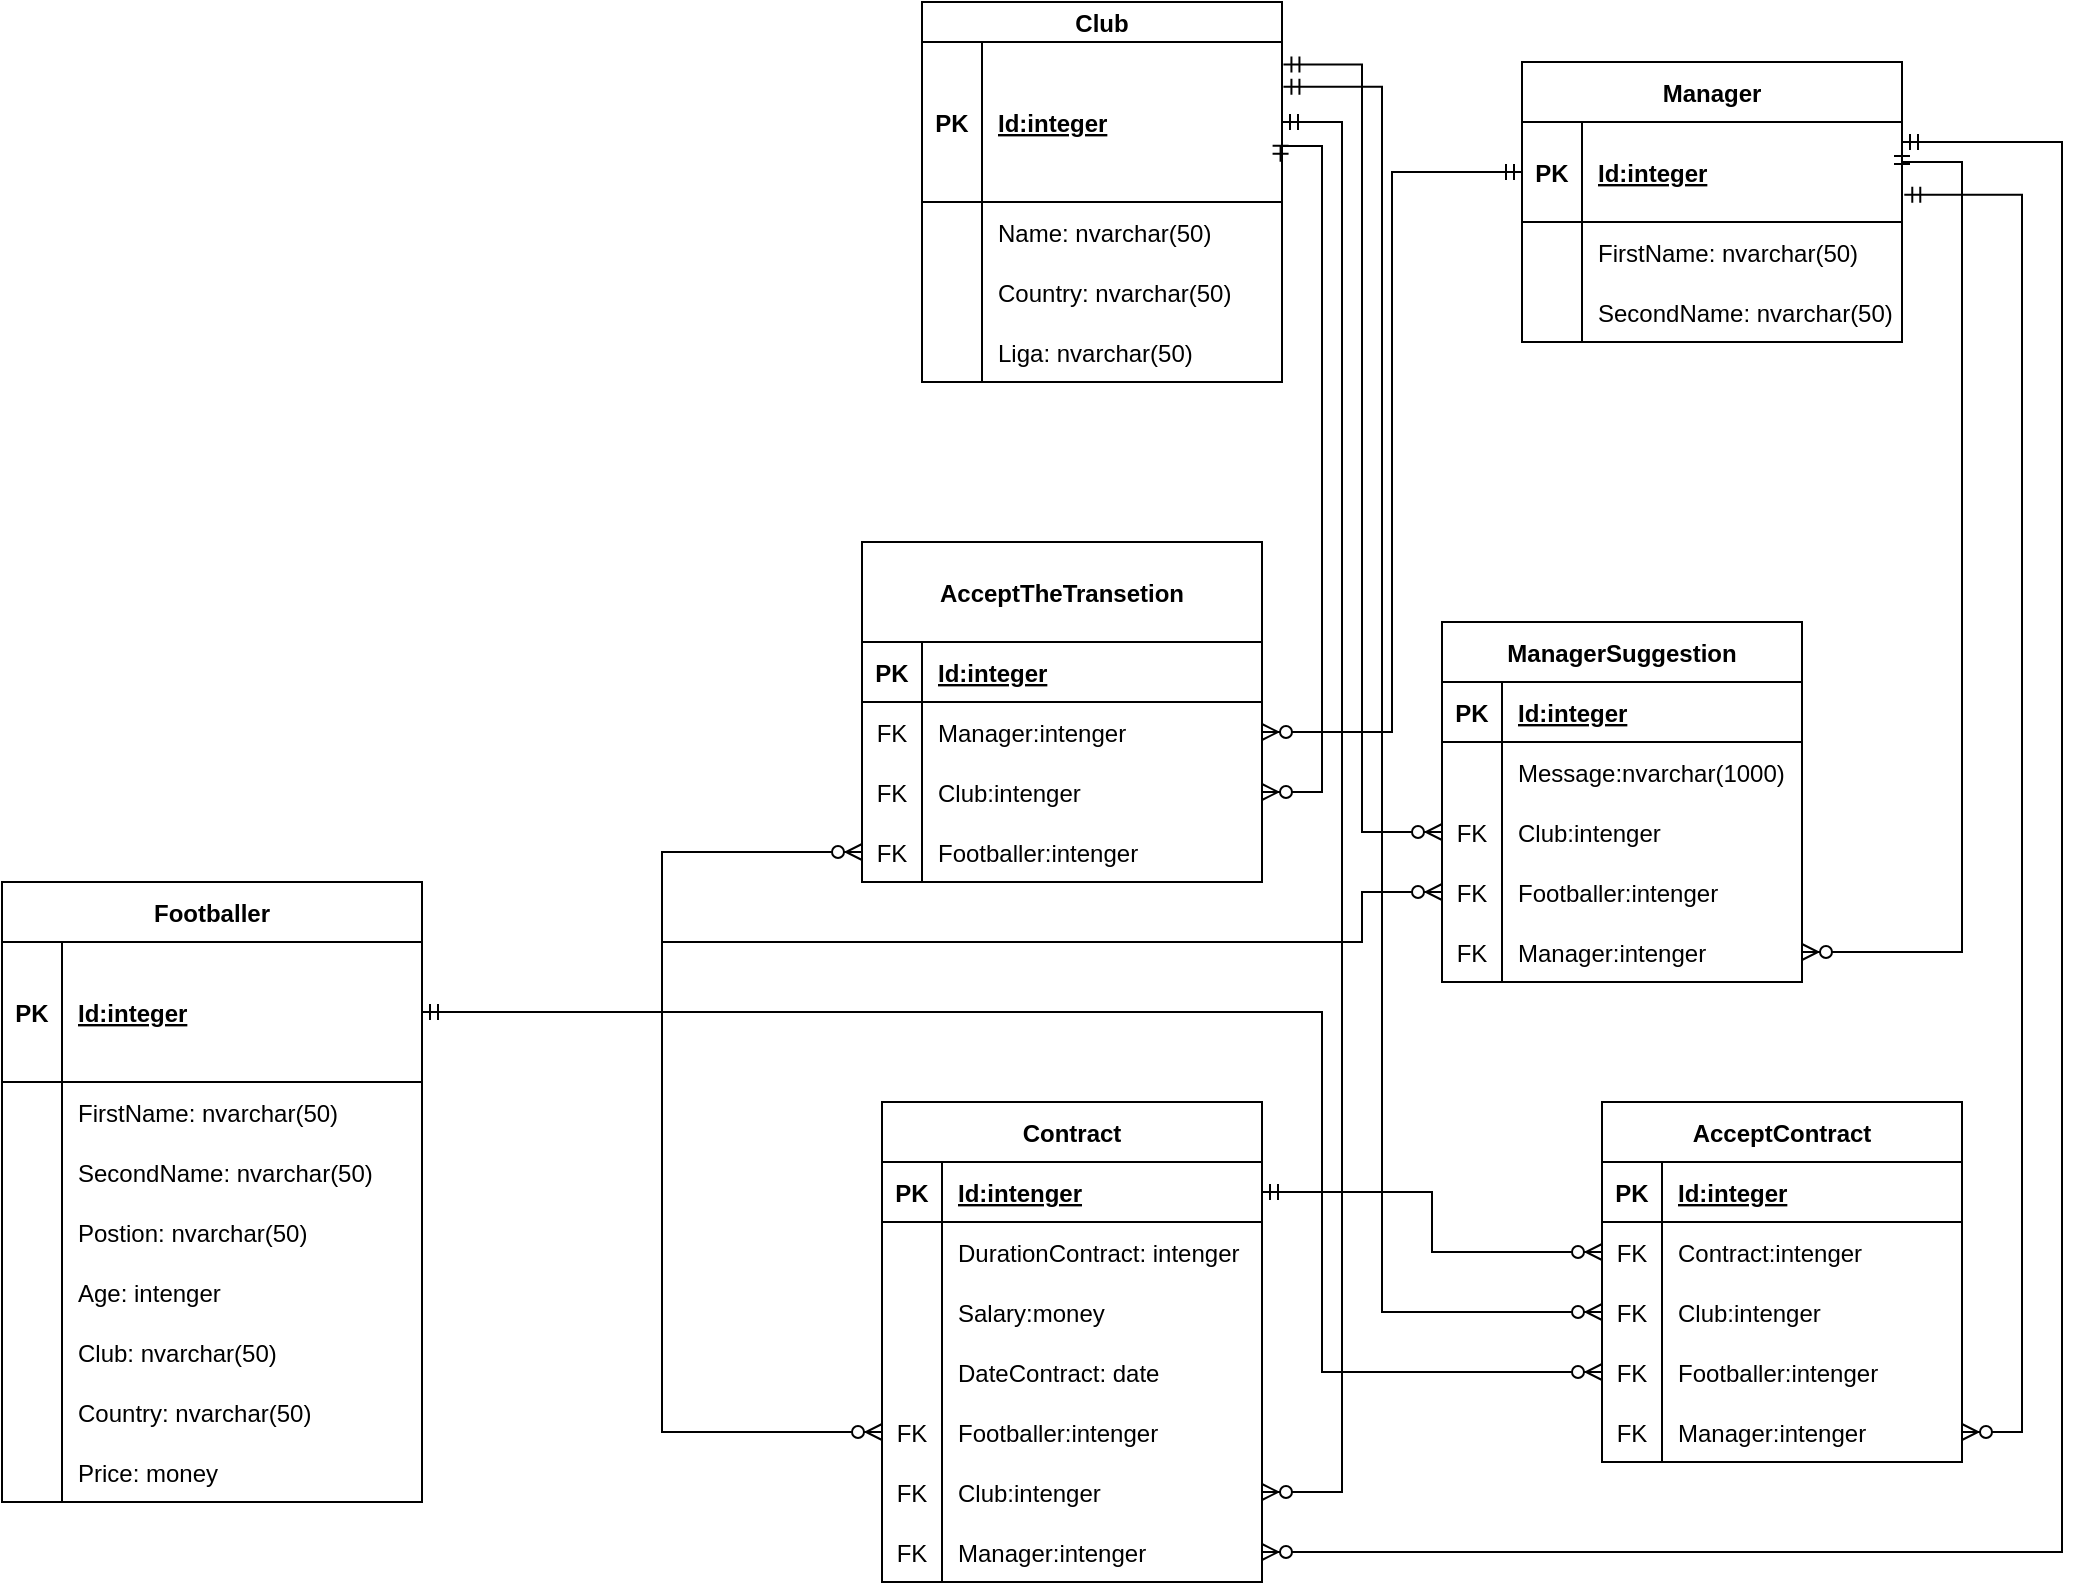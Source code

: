 <mxfile version="15.8.4" type="device"><diagram id="acwVc5v39ysQMTDECfYv" name="Page-1"><mxGraphModel dx="2310" dy="916" grid="1" gridSize="10" guides="1" tooltips="1" connect="1" arrows="1" fold="1" page="1" pageScale="1" pageWidth="827" pageHeight="1169" math="0" shadow="0"><root><mxCell id="0"/><mxCell id="1" parent="0"/><mxCell id="vUeSUn33Qwsp_pRUxLG4-1" value="Footballer" style="shape=table;startSize=30;container=1;collapsible=1;childLayout=tableLayout;fixedRows=1;rowLines=0;fontStyle=1;align=center;resizeLast=1;" parent="1" vertex="1"><mxGeometry x="-90" y="470" width="210" height="310" as="geometry"/></mxCell><mxCell id="vUeSUn33Qwsp_pRUxLG4-2" value="" style="shape=partialRectangle;collapsible=0;dropTarget=0;pointerEvents=0;fillColor=none;top=0;left=0;bottom=1;right=0;points=[[0,0.5],[1,0.5]];portConstraint=eastwest;" parent="vUeSUn33Qwsp_pRUxLG4-1" vertex="1"><mxGeometry y="30" width="210" height="70" as="geometry"/></mxCell><mxCell id="vUeSUn33Qwsp_pRUxLG4-3" value="PK" style="shape=partialRectangle;connectable=0;fillColor=none;top=0;left=0;bottom=0;right=0;fontStyle=1;overflow=hidden;" parent="vUeSUn33Qwsp_pRUxLG4-2" vertex="1"><mxGeometry width="30" height="70" as="geometry"><mxRectangle width="30" height="70" as="alternateBounds"/></mxGeometry></mxCell><mxCell id="vUeSUn33Qwsp_pRUxLG4-4" value="Id:integer" style="shape=partialRectangle;connectable=0;fillColor=none;top=0;left=0;bottom=0;right=0;align=left;spacingLeft=6;fontStyle=5;overflow=hidden;" parent="vUeSUn33Qwsp_pRUxLG4-2" vertex="1"><mxGeometry x="30" width="180" height="70" as="geometry"><mxRectangle width="180" height="70" as="alternateBounds"/></mxGeometry></mxCell><mxCell id="vUeSUn33Qwsp_pRUxLG4-5" value="" style="shape=partialRectangle;collapsible=0;dropTarget=0;pointerEvents=0;fillColor=none;top=0;left=0;bottom=0;right=0;points=[[0,0.5],[1,0.5]];portConstraint=eastwest;" parent="vUeSUn33Qwsp_pRUxLG4-1" vertex="1"><mxGeometry y="100" width="210" height="30" as="geometry"/></mxCell><mxCell id="vUeSUn33Qwsp_pRUxLG4-6" value="" style="shape=partialRectangle;connectable=0;fillColor=none;top=0;left=0;bottom=0;right=0;editable=1;overflow=hidden;" parent="vUeSUn33Qwsp_pRUxLG4-5" vertex="1"><mxGeometry width="30" height="30" as="geometry"><mxRectangle width="30" height="30" as="alternateBounds"/></mxGeometry></mxCell><mxCell id="vUeSUn33Qwsp_pRUxLG4-7" value="FirstName: nvarchar(50)" style="shape=partialRectangle;connectable=0;fillColor=none;top=0;left=0;bottom=0;right=0;align=left;spacingLeft=6;overflow=hidden;" parent="vUeSUn33Qwsp_pRUxLG4-5" vertex="1"><mxGeometry x="30" width="180" height="30" as="geometry"><mxRectangle width="180" height="30" as="alternateBounds"/></mxGeometry></mxCell><mxCell id="vUeSUn33Qwsp_pRUxLG4-8" value="" style="shape=partialRectangle;collapsible=0;dropTarget=0;pointerEvents=0;fillColor=none;top=0;left=0;bottom=0;right=0;points=[[0,0.5],[1,0.5]];portConstraint=eastwest;" parent="vUeSUn33Qwsp_pRUxLG4-1" vertex="1"><mxGeometry y="130" width="210" height="30" as="geometry"/></mxCell><mxCell id="vUeSUn33Qwsp_pRUxLG4-9" value="" style="shape=partialRectangle;connectable=0;fillColor=none;top=0;left=0;bottom=0;right=0;editable=1;overflow=hidden;" parent="vUeSUn33Qwsp_pRUxLG4-8" vertex="1"><mxGeometry width="30" height="30" as="geometry"><mxRectangle width="30" height="30" as="alternateBounds"/></mxGeometry></mxCell><mxCell id="vUeSUn33Qwsp_pRUxLG4-10" value="SecondName: nvarchar(50)" style="shape=partialRectangle;connectable=0;fillColor=none;top=0;left=0;bottom=0;right=0;align=left;spacingLeft=6;overflow=hidden;" parent="vUeSUn33Qwsp_pRUxLG4-8" vertex="1"><mxGeometry x="30" width="180" height="30" as="geometry"><mxRectangle width="180" height="30" as="alternateBounds"/></mxGeometry></mxCell><mxCell id="vUeSUn33Qwsp_pRUxLG4-11" value="" style="shape=partialRectangle;collapsible=0;dropTarget=0;pointerEvents=0;fillColor=none;top=0;left=0;bottom=0;right=0;points=[[0,0.5],[1,0.5]];portConstraint=eastwest;" parent="vUeSUn33Qwsp_pRUxLG4-1" vertex="1"><mxGeometry y="160" width="210" height="30" as="geometry"/></mxCell><mxCell id="vUeSUn33Qwsp_pRUxLG4-12" value="" style="shape=partialRectangle;connectable=0;fillColor=none;top=0;left=0;bottom=0;right=0;editable=1;overflow=hidden;" parent="vUeSUn33Qwsp_pRUxLG4-11" vertex="1"><mxGeometry width="30" height="30" as="geometry"><mxRectangle width="30" height="30" as="alternateBounds"/></mxGeometry></mxCell><mxCell id="vUeSUn33Qwsp_pRUxLG4-13" value="Postion: nvarchar(50)" style="shape=partialRectangle;connectable=0;fillColor=none;top=0;left=0;bottom=0;right=0;align=left;spacingLeft=6;overflow=hidden;" parent="vUeSUn33Qwsp_pRUxLG4-11" vertex="1"><mxGeometry x="30" width="180" height="30" as="geometry"><mxRectangle width="180" height="30" as="alternateBounds"/></mxGeometry></mxCell><mxCell id="vUeSUn33Qwsp_pRUxLG4-15" value="" style="shape=partialRectangle;collapsible=0;dropTarget=0;pointerEvents=0;fillColor=none;top=0;left=0;bottom=0;right=0;points=[[0,0.5],[1,0.5]];portConstraint=eastwest;" parent="vUeSUn33Qwsp_pRUxLG4-1" vertex="1"><mxGeometry y="190" width="210" height="30" as="geometry"/></mxCell><mxCell id="vUeSUn33Qwsp_pRUxLG4-16" value="" style="shape=partialRectangle;connectable=0;fillColor=none;top=0;left=0;bottom=0;right=0;editable=1;overflow=hidden;" parent="vUeSUn33Qwsp_pRUxLG4-15" vertex="1"><mxGeometry width="30" height="30" as="geometry"><mxRectangle width="30" height="30" as="alternateBounds"/></mxGeometry></mxCell><mxCell id="vUeSUn33Qwsp_pRUxLG4-17" value="Age: intenger" style="shape=partialRectangle;connectable=0;fillColor=none;top=0;left=0;bottom=0;right=0;align=left;spacingLeft=6;overflow=hidden;" parent="vUeSUn33Qwsp_pRUxLG4-15" vertex="1"><mxGeometry x="30" width="180" height="30" as="geometry"><mxRectangle width="180" height="30" as="alternateBounds"/></mxGeometry></mxCell><mxCell id="vUeSUn33Qwsp_pRUxLG4-18" value="" style="shape=partialRectangle;collapsible=0;dropTarget=0;pointerEvents=0;fillColor=none;top=0;left=0;bottom=0;right=0;points=[[0,0.5],[1,0.5]];portConstraint=eastwest;" parent="vUeSUn33Qwsp_pRUxLG4-1" vertex="1"><mxGeometry y="220" width="210" height="30" as="geometry"/></mxCell><mxCell id="vUeSUn33Qwsp_pRUxLG4-19" value="" style="shape=partialRectangle;connectable=0;fillColor=none;top=0;left=0;bottom=0;right=0;editable=1;overflow=hidden;" parent="vUeSUn33Qwsp_pRUxLG4-18" vertex="1"><mxGeometry width="30" height="30" as="geometry"><mxRectangle width="30" height="30" as="alternateBounds"/></mxGeometry></mxCell><mxCell id="vUeSUn33Qwsp_pRUxLG4-20" value="Club: nvarchar(50)" style="shape=partialRectangle;connectable=0;fillColor=none;top=0;left=0;bottom=0;right=0;align=left;spacingLeft=6;overflow=hidden;" parent="vUeSUn33Qwsp_pRUxLG4-18" vertex="1"><mxGeometry x="30" width="180" height="30" as="geometry"><mxRectangle width="180" height="30" as="alternateBounds"/></mxGeometry></mxCell><mxCell id="ce2rKL3vM-uXeBooXvQE-56" value="" style="shape=partialRectangle;collapsible=0;dropTarget=0;pointerEvents=0;fillColor=none;top=0;left=0;bottom=0;right=0;points=[[0,0.5],[1,0.5]];portConstraint=eastwest;" parent="vUeSUn33Qwsp_pRUxLG4-1" vertex="1"><mxGeometry y="250" width="210" height="30" as="geometry"/></mxCell><mxCell id="ce2rKL3vM-uXeBooXvQE-57" value="" style="shape=partialRectangle;connectable=0;fillColor=none;top=0;left=0;bottom=0;right=0;editable=1;overflow=hidden;" parent="ce2rKL3vM-uXeBooXvQE-56" vertex="1"><mxGeometry width="30" height="30" as="geometry"><mxRectangle width="30" height="30" as="alternateBounds"/></mxGeometry></mxCell><mxCell id="ce2rKL3vM-uXeBooXvQE-58" value="Country: nvarchar(50)" style="shape=partialRectangle;connectable=0;fillColor=none;top=0;left=0;bottom=0;right=0;align=left;spacingLeft=6;overflow=hidden;" parent="ce2rKL3vM-uXeBooXvQE-56" vertex="1"><mxGeometry x="30" width="180" height="30" as="geometry"><mxRectangle width="180" height="30" as="alternateBounds"/></mxGeometry></mxCell><mxCell id="ce2rKL3vM-uXeBooXvQE-1" value="" style="shape=partialRectangle;collapsible=0;dropTarget=0;pointerEvents=0;fillColor=none;top=0;left=0;bottom=0;right=0;points=[[0,0.5],[1,0.5]];portConstraint=eastwest;" parent="vUeSUn33Qwsp_pRUxLG4-1" vertex="1"><mxGeometry y="280" width="210" height="30" as="geometry"/></mxCell><mxCell id="ce2rKL3vM-uXeBooXvQE-2" value="" style="shape=partialRectangle;connectable=0;fillColor=none;top=0;left=0;bottom=0;right=0;editable=1;overflow=hidden;" parent="ce2rKL3vM-uXeBooXvQE-1" vertex="1"><mxGeometry width="30" height="30" as="geometry"><mxRectangle width="30" height="30" as="alternateBounds"/></mxGeometry></mxCell><mxCell id="ce2rKL3vM-uXeBooXvQE-3" value="Price: money" style="shape=partialRectangle;connectable=0;fillColor=none;top=0;left=0;bottom=0;right=0;align=left;spacingLeft=6;overflow=hidden;" parent="ce2rKL3vM-uXeBooXvQE-1" vertex="1"><mxGeometry x="30" width="180" height="30" as="geometry"><mxRectangle width="180" height="30" as="alternateBounds"/></mxGeometry></mxCell><mxCell id="vUeSUn33Qwsp_pRUxLG4-21" value="Manager" style="shape=table;startSize=30;container=1;collapsible=1;childLayout=tableLayout;fixedRows=1;rowLines=0;fontStyle=1;align=center;resizeLast=1;" parent="1" vertex="1"><mxGeometry x="670" y="60" width="190" height="140" as="geometry"/></mxCell><mxCell id="vUeSUn33Qwsp_pRUxLG4-22" value="" style="shape=partialRectangle;collapsible=0;dropTarget=0;pointerEvents=0;fillColor=none;top=0;left=0;bottom=1;right=0;points=[[0,0.5],[1,0.5]];portConstraint=eastwest;" parent="vUeSUn33Qwsp_pRUxLG4-21" vertex="1"><mxGeometry y="30" width="190" height="50" as="geometry"/></mxCell><mxCell id="vUeSUn33Qwsp_pRUxLG4-23" value="PK" style="shape=partialRectangle;connectable=0;fillColor=none;top=0;left=0;bottom=0;right=0;fontStyle=1;overflow=hidden;" parent="vUeSUn33Qwsp_pRUxLG4-22" vertex="1"><mxGeometry width="30" height="50" as="geometry"><mxRectangle width="30" height="50" as="alternateBounds"/></mxGeometry></mxCell><mxCell id="vUeSUn33Qwsp_pRUxLG4-24" value="Id:integer" style="shape=partialRectangle;connectable=0;fillColor=none;top=0;left=0;bottom=0;right=0;align=left;spacingLeft=6;fontStyle=5;overflow=hidden;" parent="vUeSUn33Qwsp_pRUxLG4-22" vertex="1"><mxGeometry x="30" width="160" height="50" as="geometry"><mxRectangle width="160" height="50" as="alternateBounds"/></mxGeometry></mxCell><mxCell id="vUeSUn33Qwsp_pRUxLG4-25" value="" style="shape=partialRectangle;collapsible=0;dropTarget=0;pointerEvents=0;fillColor=none;top=0;left=0;bottom=0;right=0;points=[[0,0.5],[1,0.5]];portConstraint=eastwest;" parent="vUeSUn33Qwsp_pRUxLG4-21" vertex="1"><mxGeometry y="80" width="190" height="30" as="geometry"/></mxCell><mxCell id="vUeSUn33Qwsp_pRUxLG4-26" value="" style="shape=partialRectangle;connectable=0;fillColor=none;top=0;left=0;bottom=0;right=0;editable=1;overflow=hidden;" parent="vUeSUn33Qwsp_pRUxLG4-25" vertex="1"><mxGeometry width="30" height="30" as="geometry"><mxRectangle width="30" height="30" as="alternateBounds"/></mxGeometry></mxCell><mxCell id="vUeSUn33Qwsp_pRUxLG4-27" value="FirstName: nvarchar(50)" style="shape=partialRectangle;connectable=0;fillColor=none;top=0;left=0;bottom=0;right=0;align=left;spacingLeft=6;overflow=hidden;" parent="vUeSUn33Qwsp_pRUxLG4-25" vertex="1"><mxGeometry x="30" width="160" height="30" as="geometry"><mxRectangle width="160" height="30" as="alternateBounds"/></mxGeometry></mxCell><mxCell id="vUeSUn33Qwsp_pRUxLG4-28" value="" style="shape=partialRectangle;collapsible=0;dropTarget=0;pointerEvents=0;fillColor=none;top=0;left=0;bottom=0;right=0;points=[[0,0.5],[1,0.5]];portConstraint=eastwest;" parent="vUeSUn33Qwsp_pRUxLG4-21" vertex="1"><mxGeometry y="110" width="190" height="30" as="geometry"/></mxCell><mxCell id="vUeSUn33Qwsp_pRUxLG4-29" value="" style="shape=partialRectangle;connectable=0;fillColor=none;top=0;left=0;bottom=0;right=0;editable=1;overflow=hidden;" parent="vUeSUn33Qwsp_pRUxLG4-28" vertex="1"><mxGeometry width="30" height="30" as="geometry"><mxRectangle width="30" height="30" as="alternateBounds"/></mxGeometry></mxCell><mxCell id="vUeSUn33Qwsp_pRUxLG4-30" value="SecondName: nvarchar(50)" style="shape=partialRectangle;connectable=0;fillColor=none;top=0;left=0;bottom=0;right=0;align=left;spacingLeft=6;overflow=hidden;" parent="vUeSUn33Qwsp_pRUxLG4-28" vertex="1"><mxGeometry x="30" width="160" height="30" as="geometry"><mxRectangle width="160" height="30" as="alternateBounds"/></mxGeometry></mxCell><mxCell id="vUeSUn33Qwsp_pRUxLG4-34" value="Club" style="shape=table;startSize=20;container=1;collapsible=1;childLayout=tableLayout;fixedRows=1;rowLines=0;fontStyle=1;align=center;resizeLast=1;" parent="1" vertex="1"><mxGeometry x="370" y="30" width="180" height="190" as="geometry"/></mxCell><mxCell id="vUeSUn33Qwsp_pRUxLG4-35" value="" style="shape=partialRectangle;collapsible=0;dropTarget=0;pointerEvents=0;fillColor=none;top=0;left=0;bottom=1;right=0;points=[[0,0.5],[1,0.5]];portConstraint=eastwest;" parent="vUeSUn33Qwsp_pRUxLG4-34" vertex="1"><mxGeometry y="20" width="180" height="80" as="geometry"/></mxCell><mxCell id="vUeSUn33Qwsp_pRUxLG4-36" value="PK" style="shape=partialRectangle;connectable=0;fillColor=none;top=0;left=0;bottom=0;right=0;fontStyle=1;overflow=hidden;" parent="vUeSUn33Qwsp_pRUxLG4-35" vertex="1"><mxGeometry width="30" height="80" as="geometry"><mxRectangle width="30" height="80" as="alternateBounds"/></mxGeometry></mxCell><mxCell id="vUeSUn33Qwsp_pRUxLG4-37" value="Id:integer" style="shape=partialRectangle;connectable=0;fillColor=none;top=0;left=0;bottom=0;right=0;align=left;spacingLeft=6;fontStyle=5;overflow=hidden;" parent="vUeSUn33Qwsp_pRUxLG4-35" vertex="1"><mxGeometry x="30" width="150" height="80" as="geometry"><mxRectangle width="150" height="80" as="alternateBounds"/></mxGeometry></mxCell><mxCell id="vUeSUn33Qwsp_pRUxLG4-38" value="" style="shape=partialRectangle;collapsible=0;dropTarget=0;pointerEvents=0;fillColor=none;top=0;left=0;bottom=0;right=0;points=[[0,0.5],[1,0.5]];portConstraint=eastwest;" parent="vUeSUn33Qwsp_pRUxLG4-34" vertex="1"><mxGeometry y="100" width="180" height="30" as="geometry"/></mxCell><mxCell id="vUeSUn33Qwsp_pRUxLG4-39" value="" style="shape=partialRectangle;connectable=0;fillColor=none;top=0;left=0;bottom=0;right=0;editable=1;overflow=hidden;" parent="vUeSUn33Qwsp_pRUxLG4-38" vertex="1"><mxGeometry width="30" height="30" as="geometry"><mxRectangle width="30" height="30" as="alternateBounds"/></mxGeometry></mxCell><mxCell id="vUeSUn33Qwsp_pRUxLG4-40" value="Name: nvarchar(50)" style="shape=partialRectangle;connectable=0;fillColor=none;top=0;left=0;bottom=0;right=0;align=left;spacingLeft=6;overflow=hidden;" parent="vUeSUn33Qwsp_pRUxLG4-38" vertex="1"><mxGeometry x="30" width="150" height="30" as="geometry"><mxRectangle width="150" height="30" as="alternateBounds"/></mxGeometry></mxCell><mxCell id="vUeSUn33Qwsp_pRUxLG4-41" value="" style="shape=partialRectangle;collapsible=0;dropTarget=0;pointerEvents=0;fillColor=none;top=0;left=0;bottom=0;right=0;points=[[0,0.5],[1,0.5]];portConstraint=eastwest;" parent="vUeSUn33Qwsp_pRUxLG4-34" vertex="1"><mxGeometry y="130" width="180" height="30" as="geometry"/></mxCell><mxCell id="vUeSUn33Qwsp_pRUxLG4-42" value="" style="shape=partialRectangle;connectable=0;fillColor=none;top=0;left=0;bottom=0;right=0;editable=1;overflow=hidden;" parent="vUeSUn33Qwsp_pRUxLG4-41" vertex="1"><mxGeometry width="30" height="30" as="geometry"><mxRectangle width="30" height="30" as="alternateBounds"/></mxGeometry></mxCell><mxCell id="vUeSUn33Qwsp_pRUxLG4-43" value="Country: nvarchar(50)" style="shape=partialRectangle;connectable=0;fillColor=none;top=0;left=0;bottom=0;right=0;align=left;spacingLeft=6;overflow=hidden;" parent="vUeSUn33Qwsp_pRUxLG4-41" vertex="1"><mxGeometry x="30" width="150" height="30" as="geometry"><mxRectangle width="150" height="30" as="alternateBounds"/></mxGeometry></mxCell><mxCell id="vUeSUn33Qwsp_pRUxLG4-44" value="" style="shape=partialRectangle;collapsible=0;dropTarget=0;pointerEvents=0;fillColor=none;top=0;left=0;bottom=0;right=0;points=[[0,0.5],[1,0.5]];portConstraint=eastwest;" parent="vUeSUn33Qwsp_pRUxLG4-34" vertex="1"><mxGeometry y="160" width="180" height="30" as="geometry"/></mxCell><mxCell id="vUeSUn33Qwsp_pRUxLG4-45" value="" style="shape=partialRectangle;connectable=0;fillColor=none;top=0;left=0;bottom=0;right=0;editable=1;overflow=hidden;" parent="vUeSUn33Qwsp_pRUxLG4-44" vertex="1"><mxGeometry width="30" height="30" as="geometry"><mxRectangle width="30" height="30" as="alternateBounds"/></mxGeometry></mxCell><mxCell id="vUeSUn33Qwsp_pRUxLG4-46" value="Liga: nvarchar(50)" style="shape=partialRectangle;connectable=0;fillColor=none;top=0;left=0;bottom=0;right=0;align=left;spacingLeft=6;overflow=hidden;" parent="vUeSUn33Qwsp_pRUxLG4-44" vertex="1"><mxGeometry x="30" width="150" height="30" as="geometry"><mxRectangle width="150" height="30" as="alternateBounds"/></mxGeometry></mxCell><mxCell id="vUeSUn33Qwsp_pRUxLG4-47" value="AcceptTheTransetion" style="shape=table;startSize=50;container=1;collapsible=1;childLayout=tableLayout;fixedRows=1;rowLines=0;fontStyle=1;align=center;resizeLast=1;" parent="1" vertex="1"><mxGeometry x="340" y="300" width="200" height="170" as="geometry"/></mxCell><mxCell id="vUeSUn33Qwsp_pRUxLG4-48" value="" style="shape=partialRectangle;collapsible=0;dropTarget=0;pointerEvents=0;fillColor=none;top=0;left=0;bottom=1;right=0;points=[[0,0.5],[1,0.5]];portConstraint=eastwest;" parent="vUeSUn33Qwsp_pRUxLG4-47" vertex="1"><mxGeometry y="50" width="200" height="30" as="geometry"/></mxCell><mxCell id="vUeSUn33Qwsp_pRUxLG4-49" value="PK" style="shape=partialRectangle;connectable=0;fillColor=none;top=0;left=0;bottom=0;right=0;fontStyle=1;overflow=hidden;" parent="vUeSUn33Qwsp_pRUxLG4-48" vertex="1"><mxGeometry width="30" height="30" as="geometry"><mxRectangle width="30" height="30" as="alternateBounds"/></mxGeometry></mxCell><mxCell id="vUeSUn33Qwsp_pRUxLG4-50" value="Id:integer" style="shape=partialRectangle;connectable=0;fillColor=none;top=0;left=0;bottom=0;right=0;align=left;spacingLeft=6;fontStyle=5;overflow=hidden;" parent="vUeSUn33Qwsp_pRUxLG4-48" vertex="1"><mxGeometry x="30" width="170" height="30" as="geometry"><mxRectangle width="170" height="30" as="alternateBounds"/></mxGeometry></mxCell><mxCell id="9azKc_tEf6fSZNbDi64x-2" value="" style="shape=partialRectangle;collapsible=0;dropTarget=0;pointerEvents=0;fillColor=none;top=0;left=0;bottom=0;right=0;points=[[0,0.5],[1,0.5]];portConstraint=eastwest;" parent="vUeSUn33Qwsp_pRUxLG4-47" vertex="1"><mxGeometry y="80" width="200" height="30" as="geometry"/></mxCell><mxCell id="9azKc_tEf6fSZNbDi64x-3" value="FK" style="shape=partialRectangle;connectable=0;fillColor=none;top=0;left=0;bottom=0;right=0;editable=1;overflow=hidden;" parent="9azKc_tEf6fSZNbDi64x-2" vertex="1"><mxGeometry width="30" height="30" as="geometry"><mxRectangle width="30" height="30" as="alternateBounds"/></mxGeometry></mxCell><mxCell id="9azKc_tEf6fSZNbDi64x-4" value="Manager:intenger" style="shape=partialRectangle;connectable=0;fillColor=none;top=0;left=0;bottom=0;right=0;align=left;spacingLeft=6;overflow=hidden;" parent="9azKc_tEf6fSZNbDi64x-2" vertex="1"><mxGeometry x="30" width="170" height="30" as="geometry"><mxRectangle width="170" height="30" as="alternateBounds"/></mxGeometry></mxCell><mxCell id="9azKc_tEf6fSZNbDi64x-5" value="" style="shape=partialRectangle;collapsible=0;dropTarget=0;pointerEvents=0;fillColor=none;top=0;left=0;bottom=0;right=0;points=[[0,0.5],[1,0.5]];portConstraint=eastwest;" parent="vUeSUn33Qwsp_pRUxLG4-47" vertex="1"><mxGeometry y="110" width="200" height="30" as="geometry"/></mxCell><mxCell id="9azKc_tEf6fSZNbDi64x-6" value="FK" style="shape=partialRectangle;connectable=0;fillColor=none;top=0;left=0;bottom=0;right=0;editable=1;overflow=hidden;" parent="9azKc_tEf6fSZNbDi64x-5" vertex="1"><mxGeometry width="30" height="30" as="geometry"><mxRectangle width="30" height="30" as="alternateBounds"/></mxGeometry></mxCell><mxCell id="9azKc_tEf6fSZNbDi64x-7" value="Club:intenger" style="shape=partialRectangle;connectable=0;fillColor=none;top=0;left=0;bottom=0;right=0;align=left;spacingLeft=6;overflow=hidden;" parent="9azKc_tEf6fSZNbDi64x-5" vertex="1"><mxGeometry x="30" width="170" height="30" as="geometry"><mxRectangle width="170" height="30" as="alternateBounds"/></mxGeometry></mxCell><mxCell id="ce2rKL3vM-uXeBooXvQE-7" value="" style="shape=partialRectangle;collapsible=0;dropTarget=0;pointerEvents=0;fillColor=none;top=0;left=0;bottom=0;right=0;points=[[0,0.5],[1,0.5]];portConstraint=eastwest;" parent="vUeSUn33Qwsp_pRUxLG4-47" vertex="1"><mxGeometry y="140" width="200" height="30" as="geometry"/></mxCell><mxCell id="ce2rKL3vM-uXeBooXvQE-8" value="FK" style="shape=partialRectangle;connectable=0;fillColor=none;top=0;left=0;bottom=0;right=0;editable=1;overflow=hidden;" parent="ce2rKL3vM-uXeBooXvQE-7" vertex="1"><mxGeometry width="30" height="30" as="geometry"><mxRectangle width="30" height="30" as="alternateBounds"/></mxGeometry></mxCell><mxCell id="ce2rKL3vM-uXeBooXvQE-9" value="Footballer:intenger" style="shape=partialRectangle;connectable=0;fillColor=none;top=0;left=0;bottom=0;right=0;align=left;spacingLeft=6;overflow=hidden;" parent="ce2rKL3vM-uXeBooXvQE-7" vertex="1"><mxGeometry x="30" width="170" height="30" as="geometry"><mxRectangle width="170" height="30" as="alternateBounds"/></mxGeometry></mxCell><mxCell id="vUeSUn33Qwsp_pRUxLG4-66" value="ManagerSuggestion" style="shape=table;startSize=30;container=1;collapsible=1;childLayout=tableLayout;fixedRows=1;rowLines=0;fontStyle=1;align=center;resizeLast=1;" parent="1" vertex="1"><mxGeometry x="630" y="340" width="180" height="180" as="geometry"/></mxCell><mxCell id="vUeSUn33Qwsp_pRUxLG4-67" value="" style="shape=partialRectangle;collapsible=0;dropTarget=0;pointerEvents=0;fillColor=none;top=0;left=0;bottom=1;right=0;points=[[0,0.5],[1,0.5]];portConstraint=eastwest;" parent="vUeSUn33Qwsp_pRUxLG4-66" vertex="1"><mxGeometry y="30" width="180" height="30" as="geometry"/></mxCell><mxCell id="vUeSUn33Qwsp_pRUxLG4-68" value="PK" style="shape=partialRectangle;connectable=0;fillColor=none;top=0;left=0;bottom=0;right=0;fontStyle=1;overflow=hidden;" parent="vUeSUn33Qwsp_pRUxLG4-67" vertex="1"><mxGeometry width="30" height="30" as="geometry"><mxRectangle width="30" height="30" as="alternateBounds"/></mxGeometry></mxCell><mxCell id="vUeSUn33Qwsp_pRUxLG4-69" value="Id:integer" style="shape=partialRectangle;connectable=0;fillColor=none;top=0;left=0;bottom=0;right=0;align=left;spacingLeft=6;fontStyle=5;overflow=hidden;" parent="vUeSUn33Qwsp_pRUxLG4-67" vertex="1"><mxGeometry x="30" width="150" height="30" as="geometry"><mxRectangle width="150" height="30" as="alternateBounds"/></mxGeometry></mxCell><mxCell id="vUeSUn33Qwsp_pRUxLG4-70" value="" style="shape=partialRectangle;collapsible=0;dropTarget=0;pointerEvents=0;fillColor=none;top=0;left=0;bottom=0;right=0;points=[[0,0.5],[1,0.5]];portConstraint=eastwest;" parent="vUeSUn33Qwsp_pRUxLG4-66" vertex="1"><mxGeometry y="60" width="180" height="30" as="geometry"/></mxCell><mxCell id="vUeSUn33Qwsp_pRUxLG4-71" value="" style="shape=partialRectangle;connectable=0;fillColor=none;top=0;left=0;bottom=0;right=0;editable=1;overflow=hidden;" parent="vUeSUn33Qwsp_pRUxLG4-70" vertex="1"><mxGeometry width="30" height="30" as="geometry"><mxRectangle width="30" height="30" as="alternateBounds"/></mxGeometry></mxCell><mxCell id="vUeSUn33Qwsp_pRUxLG4-72" value="Message:nvarchar(1000)" style="shape=partialRectangle;connectable=0;fillColor=none;top=0;left=0;bottom=0;right=0;align=left;spacingLeft=6;overflow=hidden;" parent="vUeSUn33Qwsp_pRUxLG4-70" vertex="1"><mxGeometry x="30" width="150" height="30" as="geometry"><mxRectangle width="150" height="30" as="alternateBounds"/></mxGeometry></mxCell><mxCell id="vUeSUn33Qwsp_pRUxLG4-98" value="" style="shape=partialRectangle;collapsible=0;dropTarget=0;pointerEvents=0;fillColor=none;top=0;left=0;bottom=0;right=0;points=[[0,0.5],[1,0.5]];portConstraint=eastwest;" parent="vUeSUn33Qwsp_pRUxLG4-66" vertex="1"><mxGeometry y="90" width="180" height="30" as="geometry"/></mxCell><mxCell id="vUeSUn33Qwsp_pRUxLG4-99" value="FK" style="shape=partialRectangle;connectable=0;fillColor=none;top=0;left=0;bottom=0;right=0;editable=1;overflow=hidden;" parent="vUeSUn33Qwsp_pRUxLG4-98" vertex="1"><mxGeometry width="30" height="30" as="geometry"><mxRectangle width="30" height="30" as="alternateBounds"/></mxGeometry></mxCell><mxCell id="vUeSUn33Qwsp_pRUxLG4-100" value="Club:intenger" style="shape=partialRectangle;connectable=0;fillColor=none;top=0;left=0;bottom=0;right=0;align=left;spacingLeft=6;overflow=hidden;" parent="vUeSUn33Qwsp_pRUxLG4-98" vertex="1"><mxGeometry x="30" width="150" height="30" as="geometry"><mxRectangle width="150" height="30" as="alternateBounds"/></mxGeometry></mxCell><mxCell id="vUeSUn33Qwsp_pRUxLG4-101" value="" style="shape=partialRectangle;collapsible=0;dropTarget=0;pointerEvents=0;fillColor=none;top=0;left=0;bottom=0;right=0;points=[[0,0.5],[1,0.5]];portConstraint=eastwest;" parent="vUeSUn33Qwsp_pRUxLG4-66" vertex="1"><mxGeometry y="120" width="180" height="30" as="geometry"/></mxCell><mxCell id="vUeSUn33Qwsp_pRUxLG4-102" value="FK" style="shape=partialRectangle;connectable=0;fillColor=none;top=0;left=0;bottom=0;right=0;editable=1;overflow=hidden;" parent="vUeSUn33Qwsp_pRUxLG4-101" vertex="1"><mxGeometry width="30" height="30" as="geometry"><mxRectangle width="30" height="30" as="alternateBounds"/></mxGeometry></mxCell><mxCell id="vUeSUn33Qwsp_pRUxLG4-103" value="Footballer:intenger" style="shape=partialRectangle;connectable=0;fillColor=none;top=0;left=0;bottom=0;right=0;align=left;spacingLeft=6;overflow=hidden;" parent="vUeSUn33Qwsp_pRUxLG4-101" vertex="1"><mxGeometry x="30" width="150" height="30" as="geometry"><mxRectangle width="150" height="30" as="alternateBounds"/></mxGeometry></mxCell><mxCell id="9azKc_tEf6fSZNbDi64x-22" value="" style="shape=partialRectangle;collapsible=0;dropTarget=0;pointerEvents=0;fillColor=none;top=0;left=0;bottom=0;right=0;points=[[0,0.5],[1,0.5]];portConstraint=eastwest;" parent="vUeSUn33Qwsp_pRUxLG4-66" vertex="1"><mxGeometry y="150" width="180" height="30" as="geometry"/></mxCell><mxCell id="9azKc_tEf6fSZNbDi64x-23" value="FK" style="shape=partialRectangle;connectable=0;fillColor=none;top=0;left=0;bottom=0;right=0;editable=1;overflow=hidden;" parent="9azKc_tEf6fSZNbDi64x-22" vertex="1"><mxGeometry width="30" height="30" as="geometry"><mxRectangle width="30" height="30" as="alternateBounds"/></mxGeometry></mxCell><mxCell id="9azKc_tEf6fSZNbDi64x-24" value="Manager:intenger" style="shape=partialRectangle;connectable=0;fillColor=none;top=0;left=0;bottom=0;right=0;align=left;spacingLeft=6;overflow=hidden;" parent="9azKc_tEf6fSZNbDi64x-22" vertex="1"><mxGeometry x="30" width="150" height="30" as="geometry"><mxRectangle width="150" height="30" as="alternateBounds"/></mxGeometry></mxCell><mxCell id="vUeSUn33Qwsp_pRUxLG4-107" value="AcceptContract" style="shape=table;startSize=30;container=1;collapsible=1;childLayout=tableLayout;fixedRows=1;rowLines=0;fontStyle=1;align=center;resizeLast=1;" parent="1" vertex="1"><mxGeometry x="710" y="580" width="180" height="180" as="geometry"/></mxCell><mxCell id="vUeSUn33Qwsp_pRUxLG4-108" value="" style="shape=partialRectangle;collapsible=0;dropTarget=0;pointerEvents=0;fillColor=none;top=0;left=0;bottom=1;right=0;points=[[0,0.5],[1,0.5]];portConstraint=eastwest;" parent="vUeSUn33Qwsp_pRUxLG4-107" vertex="1"><mxGeometry y="30" width="180" height="30" as="geometry"/></mxCell><mxCell id="vUeSUn33Qwsp_pRUxLG4-109" value="PK" style="shape=partialRectangle;connectable=0;fillColor=none;top=0;left=0;bottom=0;right=0;fontStyle=1;overflow=hidden;" parent="vUeSUn33Qwsp_pRUxLG4-108" vertex="1"><mxGeometry width="30" height="30" as="geometry"><mxRectangle width="30" height="30" as="alternateBounds"/></mxGeometry></mxCell><mxCell id="vUeSUn33Qwsp_pRUxLG4-110" value="Id:integer" style="shape=partialRectangle;connectable=0;fillColor=none;top=0;left=0;bottom=0;right=0;align=left;spacingLeft=6;fontStyle=5;overflow=hidden;" parent="vUeSUn33Qwsp_pRUxLG4-108" vertex="1"><mxGeometry x="30" width="150" height="30" as="geometry"><mxRectangle width="150" height="30" as="alternateBounds"/></mxGeometry></mxCell><mxCell id="ce2rKL3vM-uXeBooXvQE-34" value="" style="shape=partialRectangle;collapsible=0;dropTarget=0;pointerEvents=0;fillColor=none;top=0;left=0;bottom=0;right=0;points=[[0,0.5],[1,0.5]];portConstraint=eastwest;" parent="vUeSUn33Qwsp_pRUxLG4-107" vertex="1"><mxGeometry y="60" width="180" height="30" as="geometry"/></mxCell><mxCell id="ce2rKL3vM-uXeBooXvQE-35" value="FK" style="shape=partialRectangle;connectable=0;fillColor=none;top=0;left=0;bottom=0;right=0;editable=1;overflow=hidden;" parent="ce2rKL3vM-uXeBooXvQE-34" vertex="1"><mxGeometry width="30" height="30" as="geometry"><mxRectangle width="30" height="30" as="alternateBounds"/></mxGeometry></mxCell><mxCell id="ce2rKL3vM-uXeBooXvQE-36" value="Contract:intenger" style="shape=partialRectangle;connectable=0;fillColor=none;top=0;left=0;bottom=0;right=0;align=left;spacingLeft=6;overflow=hidden;" parent="ce2rKL3vM-uXeBooXvQE-34" vertex="1"><mxGeometry x="30" width="150" height="30" as="geometry"><mxRectangle width="150" height="30" as="alternateBounds"/></mxGeometry></mxCell><mxCell id="9azKc_tEf6fSZNbDi64x-37" value="" style="shape=partialRectangle;collapsible=0;dropTarget=0;pointerEvents=0;fillColor=none;top=0;left=0;bottom=0;right=0;points=[[0,0.5],[1,0.5]];portConstraint=eastwest;" parent="vUeSUn33Qwsp_pRUxLG4-107" vertex="1"><mxGeometry y="90" width="180" height="30" as="geometry"/></mxCell><mxCell id="9azKc_tEf6fSZNbDi64x-38" value="FK" style="shape=partialRectangle;connectable=0;fillColor=none;top=0;left=0;bottom=0;right=0;editable=1;overflow=hidden;" parent="9azKc_tEf6fSZNbDi64x-37" vertex="1"><mxGeometry width="30" height="30" as="geometry"><mxRectangle width="30" height="30" as="alternateBounds"/></mxGeometry></mxCell><mxCell id="9azKc_tEf6fSZNbDi64x-39" value="Club:intenger" style="shape=partialRectangle;connectable=0;fillColor=none;top=0;left=0;bottom=0;right=0;align=left;spacingLeft=6;overflow=hidden;" parent="9azKc_tEf6fSZNbDi64x-37" vertex="1"><mxGeometry x="30" width="150" height="30" as="geometry"><mxRectangle width="150" height="30" as="alternateBounds"/></mxGeometry></mxCell><mxCell id="9azKc_tEf6fSZNbDi64x-40" value="" style="shape=partialRectangle;collapsible=0;dropTarget=0;pointerEvents=0;fillColor=none;top=0;left=0;bottom=0;right=0;points=[[0,0.5],[1,0.5]];portConstraint=eastwest;" parent="vUeSUn33Qwsp_pRUxLG4-107" vertex="1"><mxGeometry y="120" width="180" height="30" as="geometry"/></mxCell><mxCell id="9azKc_tEf6fSZNbDi64x-41" value="FK" style="shape=partialRectangle;connectable=0;fillColor=none;top=0;left=0;bottom=0;right=0;editable=1;overflow=hidden;" parent="9azKc_tEf6fSZNbDi64x-40" vertex="1"><mxGeometry width="30" height="30" as="geometry"><mxRectangle width="30" height="30" as="alternateBounds"/></mxGeometry></mxCell><mxCell id="9azKc_tEf6fSZNbDi64x-42" value="Footballer:intenger" style="shape=partialRectangle;connectable=0;fillColor=none;top=0;left=0;bottom=0;right=0;align=left;spacingLeft=6;overflow=hidden;" parent="9azKc_tEf6fSZNbDi64x-40" vertex="1"><mxGeometry x="30" width="150" height="30" as="geometry"><mxRectangle width="150" height="30" as="alternateBounds"/></mxGeometry></mxCell><mxCell id="9azKc_tEf6fSZNbDi64x-43" value="" style="shape=partialRectangle;collapsible=0;dropTarget=0;pointerEvents=0;fillColor=none;top=0;left=0;bottom=0;right=0;points=[[0,0.5],[1,0.5]];portConstraint=eastwest;" parent="vUeSUn33Qwsp_pRUxLG4-107" vertex="1"><mxGeometry y="150" width="180" height="30" as="geometry"/></mxCell><mxCell id="9azKc_tEf6fSZNbDi64x-44" value="FK" style="shape=partialRectangle;connectable=0;fillColor=none;top=0;left=0;bottom=0;right=0;editable=1;overflow=hidden;" parent="9azKc_tEf6fSZNbDi64x-43" vertex="1"><mxGeometry width="30" height="30" as="geometry"><mxRectangle width="30" height="30" as="alternateBounds"/></mxGeometry></mxCell><mxCell id="9azKc_tEf6fSZNbDi64x-45" value="Manager:intenger" style="shape=partialRectangle;connectable=0;fillColor=none;top=0;left=0;bottom=0;right=0;align=left;spacingLeft=6;overflow=hidden;" parent="9azKc_tEf6fSZNbDi64x-43" vertex="1"><mxGeometry x="30" width="150" height="30" as="geometry"><mxRectangle width="150" height="30" as="alternateBounds"/></mxGeometry></mxCell><mxCell id="ce2rKL3vM-uXeBooXvQE-12" value="Contract" style="shape=table;startSize=30;container=1;collapsible=1;childLayout=tableLayout;fixedRows=1;rowLines=0;fontStyle=1;align=center;resizeLast=1;" parent="1" vertex="1"><mxGeometry x="350" y="580" width="190" height="240" as="geometry"/></mxCell><mxCell id="ce2rKL3vM-uXeBooXvQE-13" value="" style="shape=partialRectangle;collapsible=0;dropTarget=0;pointerEvents=0;fillColor=none;top=0;left=0;bottom=1;right=0;points=[[0,0.5],[1,0.5]];portConstraint=eastwest;" parent="ce2rKL3vM-uXeBooXvQE-12" vertex="1"><mxGeometry y="30" width="190" height="30" as="geometry"/></mxCell><mxCell id="ce2rKL3vM-uXeBooXvQE-14" value="PK" style="shape=partialRectangle;connectable=0;fillColor=none;top=0;left=0;bottom=0;right=0;fontStyle=1;overflow=hidden;" parent="ce2rKL3vM-uXeBooXvQE-13" vertex="1"><mxGeometry width="30" height="30" as="geometry"><mxRectangle width="30" height="30" as="alternateBounds"/></mxGeometry></mxCell><mxCell id="ce2rKL3vM-uXeBooXvQE-15" value="Id:intenger" style="shape=partialRectangle;connectable=0;fillColor=none;top=0;left=0;bottom=0;right=0;align=left;spacingLeft=6;fontStyle=5;overflow=hidden;" parent="ce2rKL3vM-uXeBooXvQE-13" vertex="1"><mxGeometry x="30" width="160" height="30" as="geometry"><mxRectangle width="160" height="30" as="alternateBounds"/></mxGeometry></mxCell><mxCell id="ce2rKL3vM-uXeBooXvQE-16" value="" style="shape=partialRectangle;collapsible=0;dropTarget=0;pointerEvents=0;fillColor=none;top=0;left=0;bottom=0;right=0;points=[[0,0.5],[1,0.5]];portConstraint=eastwest;" parent="ce2rKL3vM-uXeBooXvQE-12" vertex="1"><mxGeometry y="60" width="190" height="30" as="geometry"/></mxCell><mxCell id="ce2rKL3vM-uXeBooXvQE-17" value="" style="shape=partialRectangle;connectable=0;fillColor=none;top=0;left=0;bottom=0;right=0;editable=1;overflow=hidden;" parent="ce2rKL3vM-uXeBooXvQE-16" vertex="1"><mxGeometry width="30" height="30" as="geometry"><mxRectangle width="30" height="30" as="alternateBounds"/></mxGeometry></mxCell><mxCell id="ce2rKL3vM-uXeBooXvQE-18" value="DurationContract: intenger" style="shape=partialRectangle;connectable=0;fillColor=none;top=0;left=0;bottom=0;right=0;align=left;spacingLeft=6;overflow=hidden;" parent="ce2rKL3vM-uXeBooXvQE-16" vertex="1"><mxGeometry x="30" width="160" height="30" as="geometry"><mxRectangle width="160" height="30" as="alternateBounds"/></mxGeometry></mxCell><mxCell id="ce2rKL3vM-uXeBooXvQE-19" value="" style="shape=partialRectangle;collapsible=0;dropTarget=0;pointerEvents=0;fillColor=none;top=0;left=0;bottom=0;right=0;points=[[0,0.5],[1,0.5]];portConstraint=eastwest;" parent="ce2rKL3vM-uXeBooXvQE-12" vertex="1"><mxGeometry y="90" width="190" height="30" as="geometry"/></mxCell><mxCell id="ce2rKL3vM-uXeBooXvQE-20" value="" style="shape=partialRectangle;connectable=0;fillColor=none;top=0;left=0;bottom=0;right=0;editable=1;overflow=hidden;" parent="ce2rKL3vM-uXeBooXvQE-19" vertex="1"><mxGeometry width="30" height="30" as="geometry"><mxRectangle width="30" height="30" as="alternateBounds"/></mxGeometry></mxCell><mxCell id="ce2rKL3vM-uXeBooXvQE-21" value="Salary:money" style="shape=partialRectangle;connectable=0;fillColor=none;top=0;left=0;bottom=0;right=0;align=left;spacingLeft=6;overflow=hidden;" parent="ce2rKL3vM-uXeBooXvQE-19" vertex="1"><mxGeometry x="30" width="160" height="30" as="geometry"><mxRectangle width="160" height="30" as="alternateBounds"/></mxGeometry></mxCell><mxCell id="ce2rKL3vM-uXeBooXvQE-22" value="" style="shape=partialRectangle;collapsible=0;dropTarget=0;pointerEvents=0;fillColor=none;top=0;left=0;bottom=0;right=0;points=[[0,0.5],[1,0.5]];portConstraint=eastwest;" parent="ce2rKL3vM-uXeBooXvQE-12" vertex="1"><mxGeometry y="120" width="190" height="30" as="geometry"/></mxCell><mxCell id="ce2rKL3vM-uXeBooXvQE-23" value="" style="shape=partialRectangle;connectable=0;fillColor=none;top=0;left=0;bottom=0;right=0;editable=1;overflow=hidden;" parent="ce2rKL3vM-uXeBooXvQE-22" vertex="1"><mxGeometry width="30" height="30" as="geometry"><mxRectangle width="30" height="30" as="alternateBounds"/></mxGeometry></mxCell><mxCell id="ce2rKL3vM-uXeBooXvQE-24" value="DateContract: date" style="shape=partialRectangle;connectable=0;fillColor=none;top=0;left=0;bottom=0;right=0;align=left;spacingLeft=6;overflow=hidden;" parent="ce2rKL3vM-uXeBooXvQE-22" vertex="1"><mxGeometry x="30" width="160" height="30" as="geometry"><mxRectangle width="160" height="30" as="alternateBounds"/></mxGeometry></mxCell><mxCell id="ce2rKL3vM-uXeBooXvQE-25" value="" style="shape=partialRectangle;collapsible=0;dropTarget=0;pointerEvents=0;fillColor=none;top=0;left=0;bottom=0;right=0;points=[[0,0.5],[1,0.5]];portConstraint=eastwest;" parent="ce2rKL3vM-uXeBooXvQE-12" vertex="1"><mxGeometry y="150" width="190" height="30" as="geometry"/></mxCell><mxCell id="ce2rKL3vM-uXeBooXvQE-26" value="FK" style="shape=partialRectangle;connectable=0;fillColor=none;top=0;left=0;bottom=0;right=0;editable=1;overflow=hidden;" parent="ce2rKL3vM-uXeBooXvQE-25" vertex="1"><mxGeometry width="30" height="30" as="geometry"><mxRectangle width="30" height="30" as="alternateBounds"/></mxGeometry></mxCell><mxCell id="ce2rKL3vM-uXeBooXvQE-27" value="Footballer:intenger" style="shape=partialRectangle;connectable=0;fillColor=none;top=0;left=0;bottom=0;right=0;align=left;spacingLeft=6;overflow=hidden;" parent="ce2rKL3vM-uXeBooXvQE-25" vertex="1"><mxGeometry x="30" width="160" height="30" as="geometry"><mxRectangle width="160" height="30" as="alternateBounds"/></mxGeometry></mxCell><mxCell id="ce2rKL3vM-uXeBooXvQE-28" value="" style="shape=partialRectangle;collapsible=0;dropTarget=0;pointerEvents=0;fillColor=none;top=0;left=0;bottom=0;right=0;points=[[0,0.5],[1,0.5]];portConstraint=eastwest;" parent="ce2rKL3vM-uXeBooXvQE-12" vertex="1"><mxGeometry y="180" width="190" height="30" as="geometry"/></mxCell><mxCell id="ce2rKL3vM-uXeBooXvQE-29" value="FK" style="shape=partialRectangle;connectable=0;fillColor=none;top=0;left=0;bottom=0;right=0;editable=1;overflow=hidden;" parent="ce2rKL3vM-uXeBooXvQE-28" vertex="1"><mxGeometry width="30" height="30" as="geometry"><mxRectangle width="30" height="30" as="alternateBounds"/></mxGeometry></mxCell><mxCell id="ce2rKL3vM-uXeBooXvQE-30" value="Club:intenger" style="shape=partialRectangle;connectable=0;fillColor=none;top=0;left=0;bottom=0;right=0;align=left;spacingLeft=6;overflow=hidden;" parent="ce2rKL3vM-uXeBooXvQE-28" vertex="1"><mxGeometry x="30" width="160" height="30" as="geometry"><mxRectangle width="160" height="30" as="alternateBounds"/></mxGeometry></mxCell><mxCell id="ce2rKL3vM-uXeBooXvQE-31" value="" style="shape=partialRectangle;collapsible=0;dropTarget=0;pointerEvents=0;fillColor=none;top=0;left=0;bottom=0;right=0;points=[[0,0.5],[1,0.5]];portConstraint=eastwest;" parent="ce2rKL3vM-uXeBooXvQE-12" vertex="1"><mxGeometry y="210" width="190" height="30" as="geometry"/></mxCell><mxCell id="ce2rKL3vM-uXeBooXvQE-32" value="FK" style="shape=partialRectangle;connectable=0;fillColor=none;top=0;left=0;bottom=0;right=0;editable=1;overflow=hidden;" parent="ce2rKL3vM-uXeBooXvQE-31" vertex="1"><mxGeometry width="30" height="30" as="geometry"><mxRectangle width="30" height="30" as="alternateBounds"/></mxGeometry></mxCell><mxCell id="ce2rKL3vM-uXeBooXvQE-33" value="Manager:intenger" style="shape=partialRectangle;connectable=0;fillColor=none;top=0;left=0;bottom=0;right=0;align=left;spacingLeft=6;overflow=hidden;" parent="ce2rKL3vM-uXeBooXvQE-31" vertex="1"><mxGeometry x="30" width="160" height="30" as="geometry"><mxRectangle width="160" height="30" as="alternateBounds"/></mxGeometry></mxCell><mxCell id="9azKc_tEf6fSZNbDi64x-11" value="" style="edgeStyle=orthogonalEdgeStyle;fontSize=12;html=1;endArrow=ERzeroToMany;startArrow=ERmandOne;rounded=0;exitX=1;exitY=0.5;exitDx=0;exitDy=0;" parent="1" source="vUeSUn33Qwsp_pRUxLG4-2" target="ce2rKL3vM-uXeBooXvQE-7" edge="1"><mxGeometry width="100" height="100" relative="1" as="geometry"><mxPoint x="590" y="360" as="sourcePoint"/><mxPoint x="690" y="260" as="targetPoint"/><Array as="points"><mxPoint x="240" y="535"/><mxPoint x="240" y="455"/></Array></mxGeometry></mxCell><mxCell id="9azKc_tEf6fSZNbDi64x-21" value="" style="edgeStyle=orthogonalEdgeStyle;fontSize=12;html=1;endArrow=ERzeroToMany;startArrow=ERmandOne;rounded=0;exitX=1;exitY=0.5;exitDx=0;exitDy=0;" parent="1" source="vUeSUn33Qwsp_pRUxLG4-22" target="9azKc_tEf6fSZNbDi64x-22" edge="1"><mxGeometry width="100" height="100" relative="1" as="geometry"><mxPoint x="800" y="640" as="sourcePoint"/><mxPoint x="900" y="540" as="targetPoint"/><Array as="points"><mxPoint x="890" y="110"/><mxPoint x="890" y="505"/></Array></mxGeometry></mxCell><mxCell id="9azKc_tEf6fSZNbDi64x-26" value="" style="edgeStyle=orthogonalEdgeStyle;fontSize=12;html=1;endArrow=ERzeroToMany;startArrow=ERmandOne;rounded=0;exitX=0;exitY=0.5;exitDx=0;exitDy=0;entryX=1;entryY=0.5;entryDx=0;entryDy=0;" parent="1" source="vUeSUn33Qwsp_pRUxLG4-22" target="9azKc_tEf6fSZNbDi64x-2" edge="1"><mxGeometry width="100" height="100" relative="1" as="geometry"><mxPoint x="620" y="320" as="sourcePoint"/><mxPoint x="720" y="220" as="targetPoint"/></mxGeometry></mxCell><mxCell id="9azKc_tEf6fSZNbDi64x-27" value="" style="edgeStyle=orthogonalEdgeStyle;fontSize=12;html=1;endArrow=ERzeroToMany;startArrow=ERmandOne;rounded=0;exitX=1.004;exitY=0.14;exitDx=0;exitDy=0;exitPerimeter=0;entryX=0;entryY=0.5;entryDx=0;entryDy=0;" parent="1" source="vUeSUn33Qwsp_pRUxLG4-35" target="vUeSUn33Qwsp_pRUxLG4-98" edge="1"><mxGeometry width="100" height="100" relative="1" as="geometry"><mxPoint x="640" y="320" as="sourcePoint"/><mxPoint x="740" y="220" as="targetPoint"/></mxGeometry></mxCell><mxCell id="9azKc_tEf6fSZNbDi64x-28" value="" style="edgeStyle=orthogonalEdgeStyle;fontSize=12;html=1;endArrow=ERzeroToMany;startArrow=ERmandOne;rounded=0;exitX=1;exitY=0.5;exitDx=0;exitDy=0;" parent="1" source="vUeSUn33Qwsp_pRUxLG4-2" target="vUeSUn33Qwsp_pRUxLG4-101" edge="1"><mxGeometry width="100" height="100" relative="1" as="geometry"><mxPoint x="200" y="610" as="sourcePoint"/><mxPoint x="300" y="510" as="targetPoint"/><Array as="points"><mxPoint x="240" y="535"/><mxPoint x="240" y="500"/><mxPoint x="590" y="500"/><mxPoint x="590" y="475"/></Array></mxGeometry></mxCell><mxCell id="9azKc_tEf6fSZNbDi64x-29" value="" style="edgeStyle=orthogonalEdgeStyle;fontSize=12;html=1;endArrow=ERzeroToMany;startArrow=ERmandOne;rounded=0;exitX=1;exitY=0.5;exitDx=0;exitDy=0;" parent="1" source="vUeSUn33Qwsp_pRUxLG4-2" target="ce2rKL3vM-uXeBooXvQE-25" edge="1"><mxGeometry width="100" height="100" relative="1" as="geometry"><mxPoint x="520" y="870" as="sourcePoint"/><mxPoint x="620" y="770" as="targetPoint"/><Array as="points"><mxPoint x="240" y="535"/><mxPoint x="240" y="745"/></Array></mxGeometry></mxCell><mxCell id="9azKc_tEf6fSZNbDi64x-30" value="" style="edgeStyle=entityRelationEdgeStyle;fontSize=12;html=1;endArrow=ERzeroToMany;startArrow=ERmandOne;rounded=0;entryX=1;entryY=0.5;entryDx=0;entryDy=0;" parent="1" source="vUeSUn33Qwsp_pRUxLG4-35" target="ce2rKL3vM-uXeBooXvQE-28" edge="1"><mxGeometry width="100" height="100" relative="1" as="geometry"><mxPoint x="590" y="770" as="sourcePoint"/><mxPoint x="690" y="670" as="targetPoint"/></mxGeometry></mxCell><mxCell id="9azKc_tEf6fSZNbDi64x-31" value="" style="edgeStyle=orthogonalEdgeStyle;fontSize=12;html=1;endArrow=ERzeroToMany;startArrow=ERmandOne;rounded=0;entryX=1;entryY=0.5;entryDx=0;entryDy=0;exitX=0.996;exitY=0.749;exitDx=0;exitDy=0;exitPerimeter=0;" parent="1" source="vUeSUn33Qwsp_pRUxLG4-35" target="9azKc_tEf6fSZNbDi64x-5" edge="1"><mxGeometry width="100" height="100" relative="1" as="geometry"><mxPoint x="690" y="290" as="sourcePoint"/><mxPoint x="730" y="221.6" as="targetPoint"/><Array as="points"><mxPoint x="570" y="102"/><mxPoint x="570" y="425"/></Array></mxGeometry></mxCell><mxCell id="9azKc_tEf6fSZNbDi64x-32" value="" style="edgeStyle=orthogonalEdgeStyle;fontSize=12;html=1;endArrow=ERzeroToMany;startArrow=ERmandOne;rounded=0;entryX=1;entryY=0.5;entryDx=0;entryDy=0;" parent="1" source="vUeSUn33Qwsp_pRUxLG4-22" target="ce2rKL3vM-uXeBooXvQE-31" edge="1"><mxGeometry width="100" height="100" relative="1" as="geometry"><mxPoint x="660" y="830" as="sourcePoint"/><mxPoint x="760" y="730" as="targetPoint"/><Array as="points"><mxPoint x="940" y="100"/><mxPoint x="940" y="805"/></Array></mxGeometry></mxCell><mxCell id="9azKc_tEf6fSZNbDi64x-33" value="" style="edgeStyle=entityRelationEdgeStyle;fontSize=12;html=1;endArrow=ERzeroToMany;startArrow=ERmandOne;rounded=0;entryX=0;entryY=0.5;entryDx=0;entryDy=0;exitX=1;exitY=0.5;exitDx=0;exitDy=0;strokeColor=none;" parent="1" source="ce2rKL3vM-uXeBooXvQE-13" target="ce2rKL3vM-uXeBooXvQE-34" edge="1"><mxGeometry width="100" height="100" relative="1" as="geometry"><mxPoint x="590" y="720" as="sourcePoint"/><mxPoint x="690" y="620" as="targetPoint"/></mxGeometry></mxCell><mxCell id="9azKc_tEf6fSZNbDi64x-34" value="" style="edgeStyle=orthogonalEdgeStyle;fontSize=12;html=1;endArrow=ERzeroToMany;startArrow=ERmandOne;rounded=0;" parent="1" source="ce2rKL3vM-uXeBooXvQE-13" target="ce2rKL3vM-uXeBooXvQE-34" edge="1"><mxGeometry width="100" height="100" relative="1" as="geometry"><mxPoint x="600" y="720" as="sourcePoint"/><mxPoint x="700" y="620" as="targetPoint"/></mxGeometry></mxCell><mxCell id="9azKc_tEf6fSZNbDi64x-35" value="" style="edgeStyle=orthogonalEdgeStyle;fontSize=12;html=1;endArrow=ERzeroToMany;startArrow=ERmandOne;rounded=0;exitX=1.004;exitY=0.28;exitDx=0;exitDy=0;exitPerimeter=0;" parent="1" source="vUeSUn33Qwsp_pRUxLG4-35" target="9azKc_tEf6fSZNbDi64x-37" edge="1"><mxGeometry width="100" height="100" relative="1" as="geometry"><mxPoint x="730" y="930" as="sourcePoint"/><mxPoint x="830" y="830" as="targetPoint"/><Array as="points"><mxPoint x="600" y="72"/><mxPoint x="600" y="685"/></Array></mxGeometry></mxCell><mxCell id="9azKc_tEf6fSZNbDi64x-36" value="" style="edgeStyle=orthogonalEdgeStyle;fontSize=12;html=1;endArrow=ERzeroToMany;startArrow=ERmandOne;rounded=0;exitX=1;exitY=0.5;exitDx=0;exitDy=0;" parent="1" source="vUeSUn33Qwsp_pRUxLG4-2" target="9azKc_tEf6fSZNbDi64x-40" edge="1"><mxGeometry width="100" height="100" relative="1" as="geometry"><mxPoint x="560" y="930" as="sourcePoint"/><mxPoint x="660" y="830" as="targetPoint"/><Array as="points"><mxPoint x="570" y="535"/><mxPoint x="570" y="715"/></Array></mxGeometry></mxCell><mxCell id="9azKc_tEf6fSZNbDi64x-46" value="" style="edgeStyle=entityRelationEdgeStyle;fontSize=12;html=1;endArrow=ERzeroToMany;startArrow=ERmandOne;rounded=0;exitX=1.006;exitY=0.728;exitDx=0;exitDy=0;exitPerimeter=0;" parent="1" source="vUeSUn33Qwsp_pRUxLG4-22" target="9azKc_tEf6fSZNbDi64x-43" edge="1"><mxGeometry width="100" height="100" relative="1" as="geometry"><mxPoint x="970" y="200" as="sourcePoint"/><mxPoint x="760" y="830" as="targetPoint"/></mxGeometry></mxCell></root></mxGraphModel></diagram></mxfile>